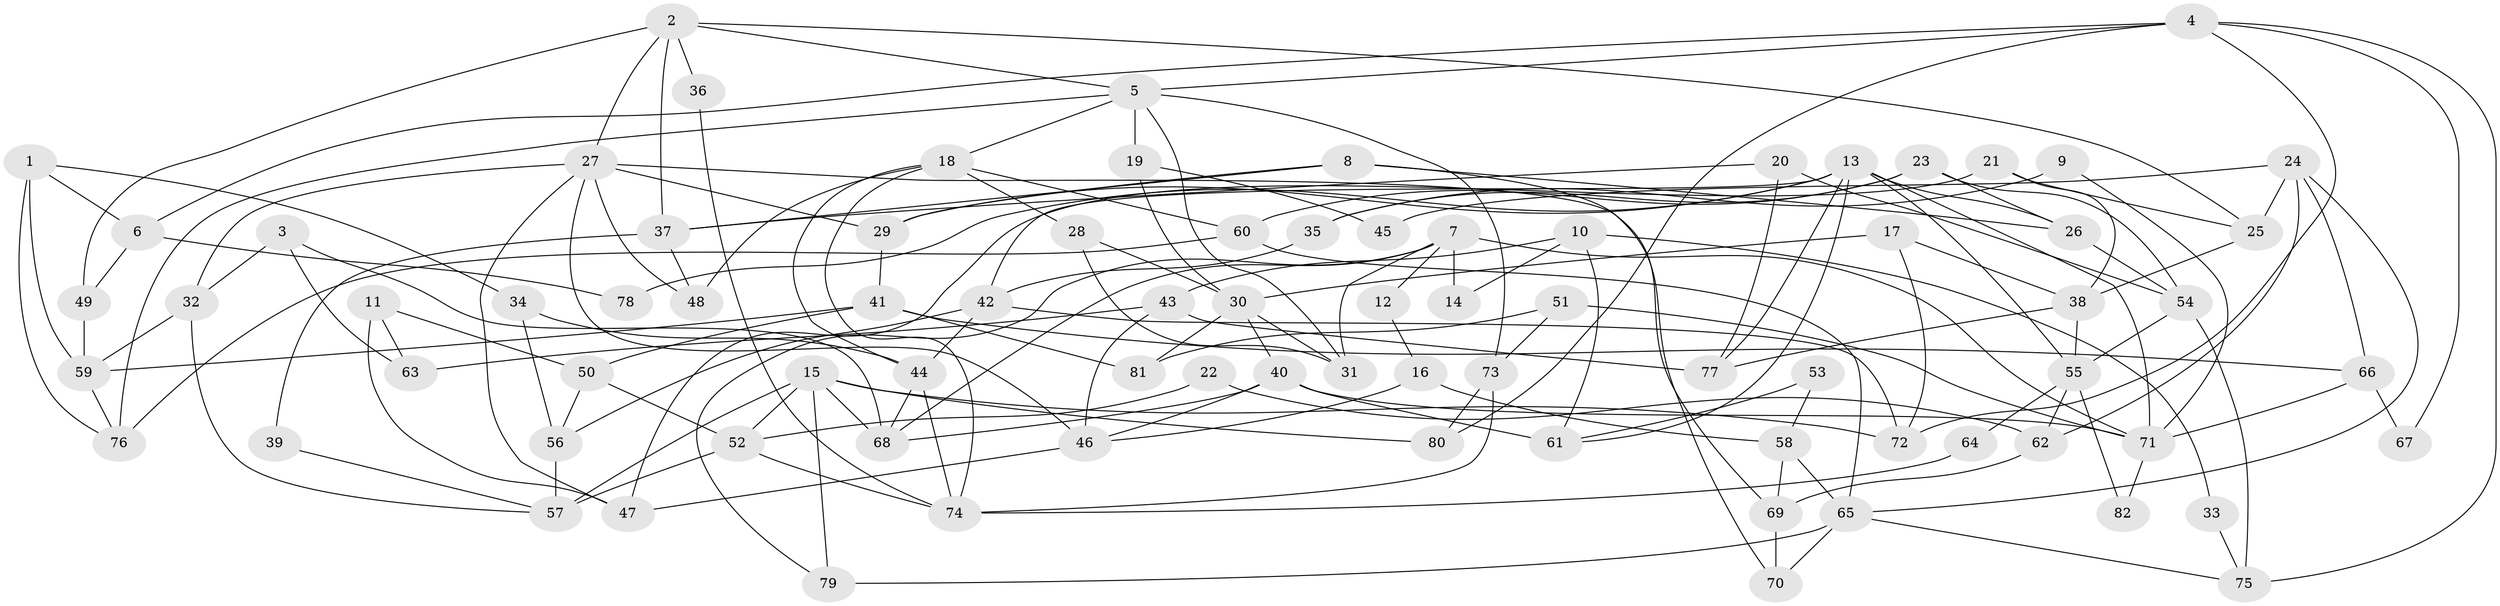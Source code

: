 // coarse degree distribution, {4: 0.2549019607843137, 7: 0.1568627450980392, 6: 0.17647058823529413, 5: 0.11764705882352941, 2: 0.09803921568627451, 10: 0.0196078431372549, 3: 0.09803921568627451, 9: 0.0196078431372549, 8: 0.058823529411764705}
// Generated by graph-tools (version 1.1) at 2025/41/03/06/25 10:41:54]
// undirected, 82 vertices, 164 edges
graph export_dot {
graph [start="1"]
  node [color=gray90,style=filled];
  1;
  2;
  3;
  4;
  5;
  6;
  7;
  8;
  9;
  10;
  11;
  12;
  13;
  14;
  15;
  16;
  17;
  18;
  19;
  20;
  21;
  22;
  23;
  24;
  25;
  26;
  27;
  28;
  29;
  30;
  31;
  32;
  33;
  34;
  35;
  36;
  37;
  38;
  39;
  40;
  41;
  42;
  43;
  44;
  45;
  46;
  47;
  48;
  49;
  50;
  51;
  52;
  53;
  54;
  55;
  56;
  57;
  58;
  59;
  60;
  61;
  62;
  63;
  64;
  65;
  66;
  67;
  68;
  69;
  70;
  71;
  72;
  73;
  74;
  75;
  76;
  77;
  78;
  79;
  80;
  81;
  82;
  1 -- 6;
  1 -- 34;
  1 -- 59;
  1 -- 76;
  2 -- 27;
  2 -- 37;
  2 -- 5;
  2 -- 25;
  2 -- 36;
  2 -- 49;
  3 -- 63;
  3 -- 68;
  3 -- 32;
  4 -- 72;
  4 -- 5;
  4 -- 6;
  4 -- 67;
  4 -- 75;
  4 -- 80;
  5 -- 76;
  5 -- 18;
  5 -- 19;
  5 -- 31;
  5 -- 73;
  6 -- 49;
  6 -- 78;
  7 -- 31;
  7 -- 71;
  7 -- 12;
  7 -- 14;
  7 -- 68;
  7 -- 79;
  8 -- 37;
  8 -- 29;
  8 -- 26;
  8 -- 70;
  9 -- 71;
  9 -- 35;
  10 -- 43;
  10 -- 61;
  10 -- 14;
  10 -- 33;
  11 -- 50;
  11 -- 47;
  11 -- 63;
  12 -- 16;
  13 -- 29;
  13 -- 26;
  13 -- 42;
  13 -- 55;
  13 -- 61;
  13 -- 71;
  13 -- 77;
  13 -- 78;
  15 -- 68;
  15 -- 80;
  15 -- 52;
  15 -- 57;
  15 -- 72;
  15 -- 79;
  16 -- 58;
  16 -- 46;
  17 -- 72;
  17 -- 30;
  17 -- 38;
  18 -- 74;
  18 -- 28;
  18 -- 44;
  18 -- 48;
  18 -- 60;
  19 -- 30;
  19 -- 45;
  20 -- 54;
  20 -- 77;
  20 -- 37;
  21 -- 38;
  21 -- 25;
  21 -- 47;
  22 -- 62;
  22 -- 52;
  23 -- 60;
  23 -- 54;
  23 -- 26;
  23 -- 35;
  24 -- 65;
  24 -- 66;
  24 -- 25;
  24 -- 45;
  24 -- 62;
  25 -- 38;
  26 -- 54;
  27 -- 69;
  27 -- 32;
  27 -- 29;
  27 -- 46;
  27 -- 47;
  27 -- 48;
  28 -- 30;
  28 -- 31;
  29 -- 41;
  30 -- 40;
  30 -- 31;
  30 -- 81;
  32 -- 59;
  32 -- 57;
  33 -- 75;
  34 -- 44;
  34 -- 56;
  35 -- 42;
  36 -- 74;
  37 -- 48;
  37 -- 39;
  38 -- 55;
  38 -- 77;
  39 -- 57;
  40 -- 46;
  40 -- 68;
  40 -- 61;
  40 -- 71;
  41 -- 81;
  41 -- 59;
  41 -- 50;
  41 -- 66;
  42 -- 56;
  42 -- 44;
  42 -- 72;
  43 -- 77;
  43 -- 46;
  43 -- 63;
  44 -- 68;
  44 -- 74;
  46 -- 47;
  49 -- 59;
  50 -- 52;
  50 -- 56;
  51 -- 71;
  51 -- 73;
  51 -- 81;
  52 -- 57;
  52 -- 74;
  53 -- 58;
  53 -- 61;
  54 -- 55;
  54 -- 75;
  55 -- 62;
  55 -- 64;
  55 -- 82;
  56 -- 57;
  58 -- 69;
  58 -- 65;
  59 -- 76;
  60 -- 65;
  60 -- 76;
  62 -- 69;
  64 -- 74;
  65 -- 79;
  65 -- 75;
  65 -- 70;
  66 -- 71;
  66 -- 67;
  69 -- 70;
  71 -- 82;
  73 -- 74;
  73 -- 80;
}
